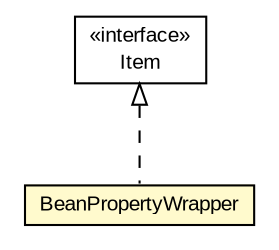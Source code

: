 #!/usr/local/bin/dot
#
# Class diagram 
# Generated by UMLGraph version 5.1 (http://www.umlgraph.org/)
#

digraph G {
	edge [fontname="arial",fontsize=10,labelfontname="arial",labelfontsize=10];
	node [fontname="arial",fontsize=10,shape=plaintext];
	nodesep=0.25;
	ranksep=0.5;
	// org.olympe.musicplayer.util.BeanPropertyWrapper
	c1484 [label=<<table title="org.olympe.musicplayer.util.BeanPropertyWrapper" border="0" cellborder="1" cellspacing="0" cellpadding="2" port="p" bgcolor="lemonChiffon" href="./BeanPropertyWrapper.html">
		<tr><td><table border="0" cellspacing="0" cellpadding="1">
<tr><td align="center" balign="center"> BeanPropertyWrapper </td></tr>
		</table></td></tr>
		</table>>, fontname="arial", fontcolor="black", fontsize=10.0];
	//org.olympe.musicplayer.util.BeanPropertyWrapper implements org.controlsfx.control.PropertySheet.Item
	c1487:p -> c1484:p [dir=back,arrowtail=empty,style=dashed];
	// org.controlsfx.control.PropertySheet.Item
	c1487 [label=<<table title="org.controlsfx.control.PropertySheet.Item" border="0" cellborder="1" cellspacing="0" cellpadding="2" port="p" href="http://java.sun.com/j2se/1.4.2/docs/api/org/controlsfx/control/PropertySheet/Item.html">
		<tr><td><table border="0" cellspacing="0" cellpadding="1">
<tr><td align="center" balign="center"> &#171;interface&#187; </td></tr>
<tr><td align="center" balign="center"> Item </td></tr>
		</table></td></tr>
		</table>>, fontname="arial", fontcolor="black", fontsize=10.0];
}

